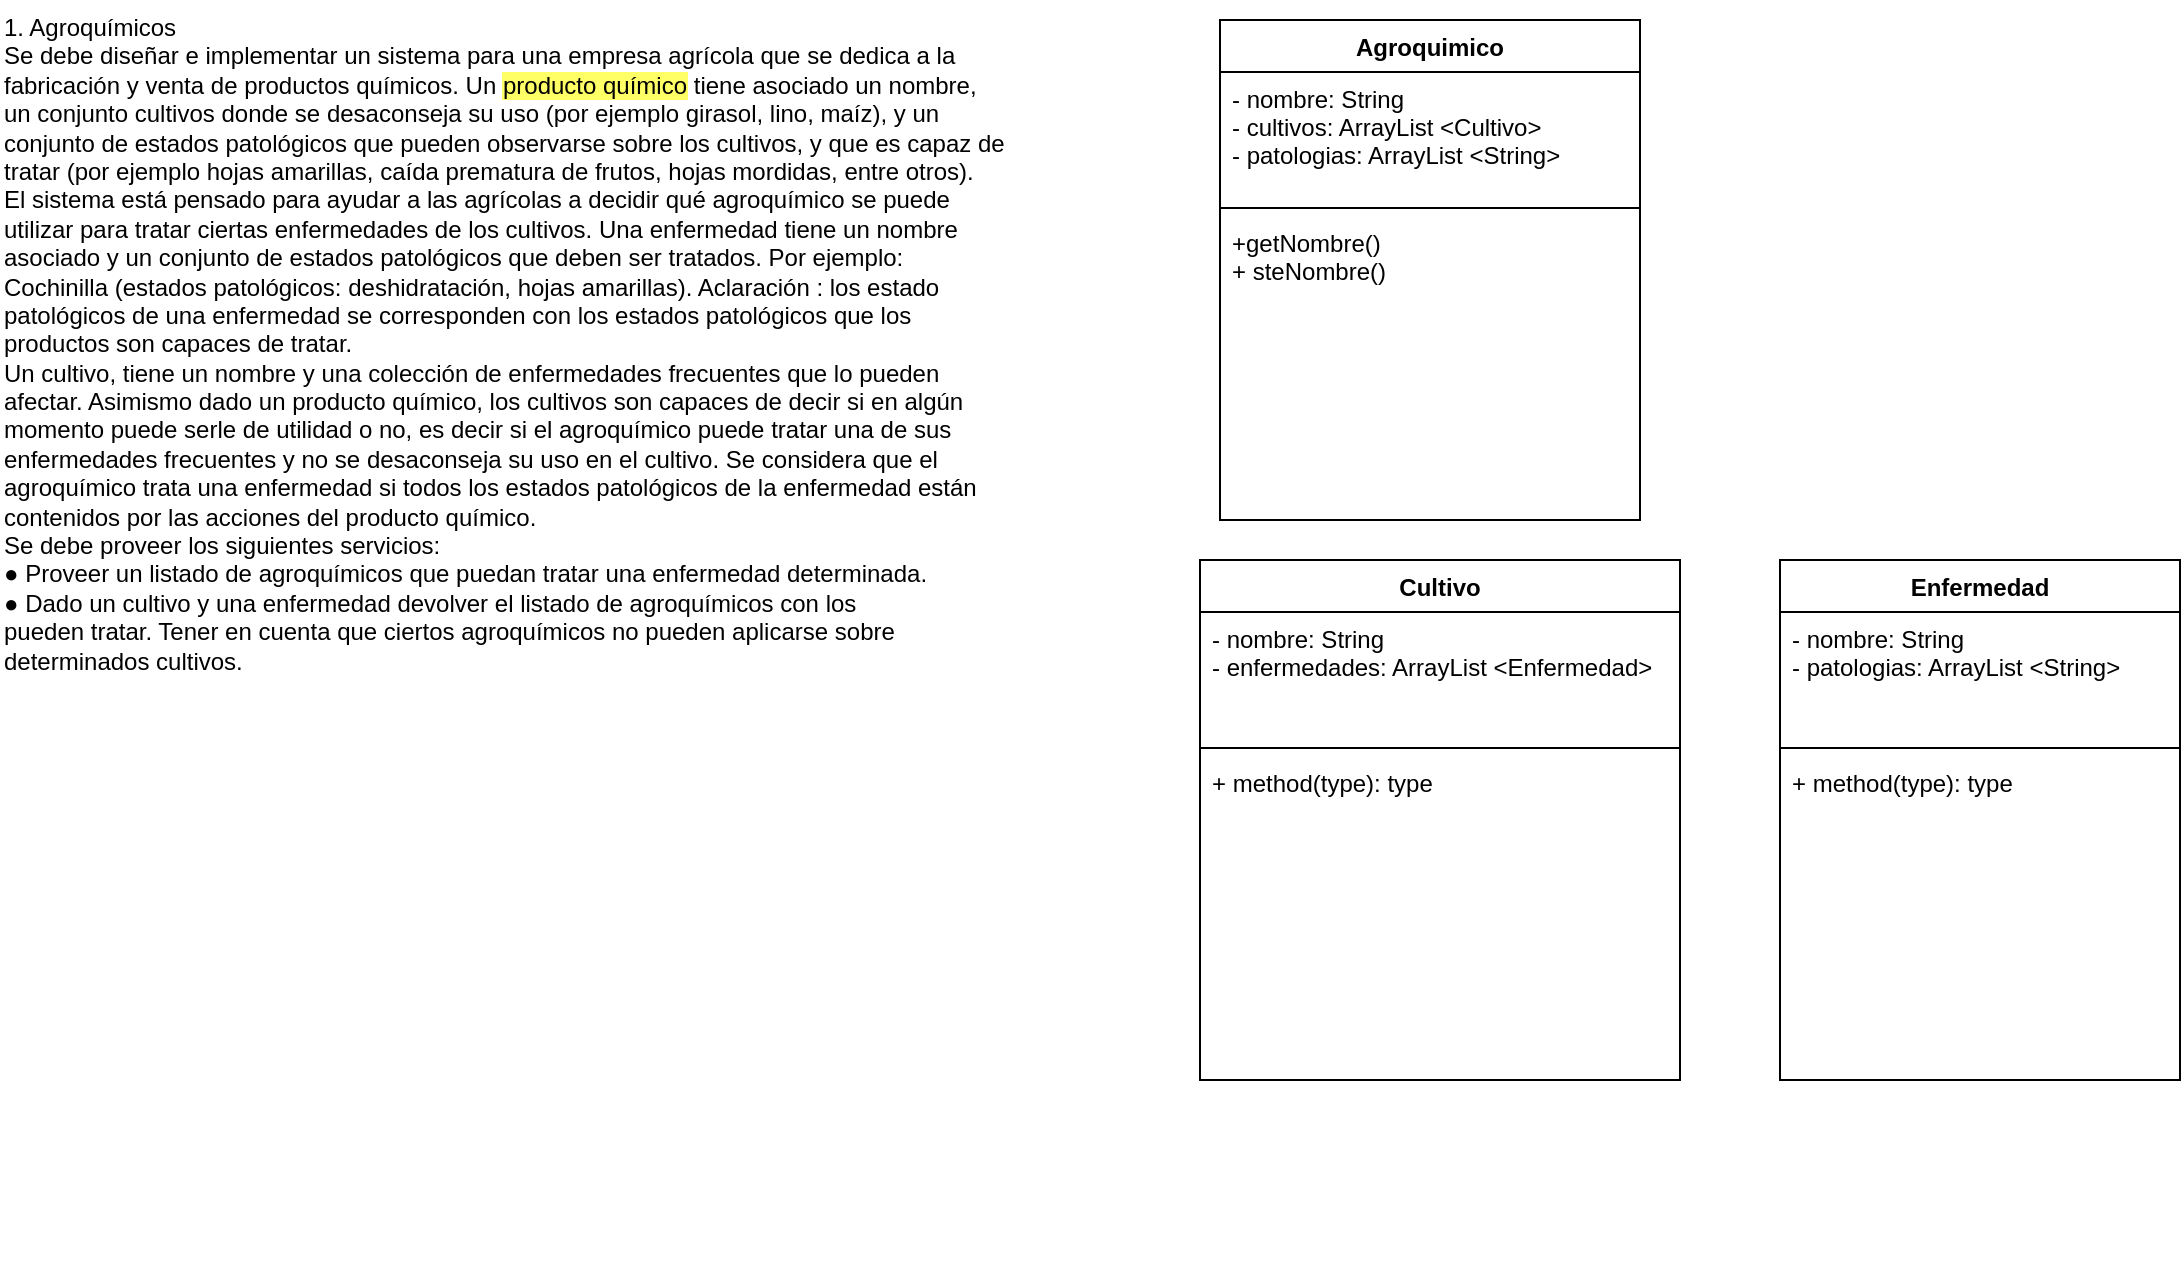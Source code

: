<mxfile version="20.8.5" type="github">
  <diagram id="H_dTRidz2jpQoJVOs-p8" name="Página-1">
    <mxGraphModel dx="1395" dy="583" grid="1" gridSize="10" guides="1" tooltips="1" connect="1" arrows="1" fold="1" page="1" pageScale="1" pageWidth="1169" pageHeight="1654" math="0" shadow="0">
      <root>
        <mxCell id="0" />
        <mxCell id="1" parent="0" />
        <mxCell id="cCCzXjucm2LXmUzTbs8H-1" value="1. Agroquímicos&lt;br&gt;Se debe diseñar e implementar un sistema para una empresa agrícola que se dedica a la&lt;br&gt;fabricación y venta de productos químicos. Un &lt;span style=&quot;background-color: rgb(255, 255, 102);&quot;&gt;producto químico&lt;/span&gt; tiene asociado un nombre,&lt;br&gt;un conjunto cultivos donde se desaconseja su uso (por ejemplo girasol, lino, maíz), y un&lt;br&gt;conjunto de estados patológicos que pueden observarse sobre los cultivos, y que es capaz de&lt;br&gt;tratar (por ejemplo hojas amarillas, caída prematura de frutos, hojas mordidas, entre otros).&lt;br&gt;El sistema está pensado para ayudar a las agrícolas a decidir qué agroquímico se puede&lt;br&gt;utilizar para tratar ciertas enfermedades de los cultivos. Una enfermedad tiene un nombre&lt;br&gt;asociado y un conjunto de estados patológicos que deben ser tratados. Por ejemplo:&lt;br&gt;Cochinilla (estados patológicos: deshidratación, hojas amarillas). Aclaración : los estado&lt;br&gt;patológicos de una enfermedad se corresponden con los estados patológicos que los&lt;br&gt;productos son capaces de tratar.&lt;br&gt;Un cultivo, tiene un nombre y una colección de enfermedades frecuentes que lo pueden&lt;br&gt;afectar. Asimismo dado un producto químico, los cultivos son capaces de decir si en algún&lt;br&gt;momento puede serle de utilidad o no, es decir si el agroquímico puede tratar una de sus&lt;br&gt;enfermedades frecuentes y no se desaconseja su uso en el cultivo. Se considera que el&lt;br&gt;agroquímico trata una enfermedad si todos los estados patológicos de la enfermedad están&lt;br&gt;contenidos por las acciones del producto químico.&lt;br&gt;Se debe proveer los siguientes servicios:&lt;br&gt;● Proveer un listado de agroquímicos que puedan tratar una enfermedad determinada.&lt;br&gt;● Dado un cultivo y una enfermedad devolver el listado de agroquímicos con los&lt;br&gt;pueden tratar. Tener en cuenta que ciertos agroquímicos no pueden aplicarse sobre&lt;br&gt;determinados cultivos." style="text;whiteSpace=wrap;html=1;" vertex="1" parent="1">
          <mxGeometry x="40" y="40" width="530" height="640" as="geometry" />
        </mxCell>
        <mxCell id="cCCzXjucm2LXmUzTbs8H-2" value="Agroquimico" style="swimlane;fontStyle=1;align=center;verticalAlign=top;childLayout=stackLayout;horizontal=1;startSize=26;horizontalStack=0;resizeParent=1;resizeParentMax=0;resizeLast=0;collapsible=1;marginBottom=0;" vertex="1" parent="1">
          <mxGeometry x="650" y="50" width="210" height="250" as="geometry" />
        </mxCell>
        <mxCell id="cCCzXjucm2LXmUzTbs8H-3" value="- nombre: String&#xa;- cultivos: ArrayList &lt;Cultivo&gt;&#xa;- patologias: ArrayList &lt;String&gt;&#xa;" style="text;strokeColor=none;fillColor=none;align=left;verticalAlign=top;spacingLeft=4;spacingRight=4;overflow=hidden;rotatable=0;points=[[0,0.5],[1,0.5]];portConstraint=eastwest;" vertex="1" parent="cCCzXjucm2LXmUzTbs8H-2">
          <mxGeometry y="26" width="210" height="64" as="geometry" />
        </mxCell>
        <mxCell id="cCCzXjucm2LXmUzTbs8H-4" value="" style="line;strokeWidth=1;fillColor=none;align=left;verticalAlign=middle;spacingTop=-1;spacingLeft=3;spacingRight=3;rotatable=0;labelPosition=right;points=[];portConstraint=eastwest;strokeColor=inherit;" vertex="1" parent="cCCzXjucm2LXmUzTbs8H-2">
          <mxGeometry y="90" width="210" height="8" as="geometry" />
        </mxCell>
        <mxCell id="cCCzXjucm2LXmUzTbs8H-5" value="+getNombre()&#xa;+ steNombre()&#xa;" style="text;strokeColor=none;fillColor=none;align=left;verticalAlign=top;spacingLeft=4;spacingRight=4;overflow=hidden;rotatable=0;points=[[0,0.5],[1,0.5]];portConstraint=eastwest;" vertex="1" parent="cCCzXjucm2LXmUzTbs8H-2">
          <mxGeometry y="98" width="210" height="152" as="geometry" />
        </mxCell>
        <mxCell id="cCCzXjucm2LXmUzTbs8H-6" value="Enfermedad" style="swimlane;fontStyle=1;align=center;verticalAlign=top;childLayout=stackLayout;horizontal=1;startSize=26;horizontalStack=0;resizeParent=1;resizeParentMax=0;resizeLast=0;collapsible=1;marginBottom=0;" vertex="1" parent="1">
          <mxGeometry x="930" y="320" width="200" height="260" as="geometry" />
        </mxCell>
        <mxCell id="cCCzXjucm2LXmUzTbs8H-7" value="- nombre: String&#xa;- patologias: ArrayList &lt;String&gt;&#xa;" style="text;strokeColor=none;fillColor=none;align=left;verticalAlign=top;spacingLeft=4;spacingRight=4;overflow=hidden;rotatable=0;points=[[0,0.5],[1,0.5]];portConstraint=eastwest;" vertex="1" parent="cCCzXjucm2LXmUzTbs8H-6">
          <mxGeometry y="26" width="200" height="64" as="geometry" />
        </mxCell>
        <mxCell id="cCCzXjucm2LXmUzTbs8H-8" value="" style="line;strokeWidth=1;fillColor=none;align=left;verticalAlign=middle;spacingTop=-1;spacingLeft=3;spacingRight=3;rotatable=0;labelPosition=right;points=[];portConstraint=eastwest;strokeColor=inherit;" vertex="1" parent="cCCzXjucm2LXmUzTbs8H-6">
          <mxGeometry y="90" width="200" height="8" as="geometry" />
        </mxCell>
        <mxCell id="cCCzXjucm2LXmUzTbs8H-9" value="+ method(type): type" style="text;strokeColor=none;fillColor=none;align=left;verticalAlign=top;spacingLeft=4;spacingRight=4;overflow=hidden;rotatable=0;points=[[0,0.5],[1,0.5]];portConstraint=eastwest;" vertex="1" parent="cCCzXjucm2LXmUzTbs8H-6">
          <mxGeometry y="98" width="200" height="162" as="geometry" />
        </mxCell>
        <mxCell id="cCCzXjucm2LXmUzTbs8H-10" value="Cultivo" style="swimlane;fontStyle=1;align=center;verticalAlign=top;childLayout=stackLayout;horizontal=1;startSize=26;horizontalStack=0;resizeParent=1;resizeParentMax=0;resizeLast=0;collapsible=1;marginBottom=0;" vertex="1" parent="1">
          <mxGeometry x="640" y="320" width="240" height="260" as="geometry" />
        </mxCell>
        <mxCell id="cCCzXjucm2LXmUzTbs8H-11" value="- nombre: String&#xa;- enfermedades: ArrayList &lt;Enfermedad&gt;&#xa;" style="text;strokeColor=none;fillColor=none;align=left;verticalAlign=top;spacingLeft=4;spacingRight=4;overflow=hidden;rotatable=0;points=[[0,0.5],[1,0.5]];portConstraint=eastwest;" vertex="1" parent="cCCzXjucm2LXmUzTbs8H-10">
          <mxGeometry y="26" width="240" height="64" as="geometry" />
        </mxCell>
        <mxCell id="cCCzXjucm2LXmUzTbs8H-12" value="" style="line;strokeWidth=1;fillColor=none;align=left;verticalAlign=middle;spacingTop=-1;spacingLeft=3;spacingRight=3;rotatable=0;labelPosition=right;points=[];portConstraint=eastwest;strokeColor=inherit;" vertex="1" parent="cCCzXjucm2LXmUzTbs8H-10">
          <mxGeometry y="90" width="240" height="8" as="geometry" />
        </mxCell>
        <mxCell id="cCCzXjucm2LXmUzTbs8H-13" value="+ method(type): type" style="text;strokeColor=none;fillColor=none;align=left;verticalAlign=top;spacingLeft=4;spacingRight=4;overflow=hidden;rotatable=0;points=[[0,0.5],[1,0.5]];portConstraint=eastwest;" vertex="1" parent="cCCzXjucm2LXmUzTbs8H-10">
          <mxGeometry y="98" width="240" height="162" as="geometry" />
        </mxCell>
      </root>
    </mxGraphModel>
  </diagram>
</mxfile>
